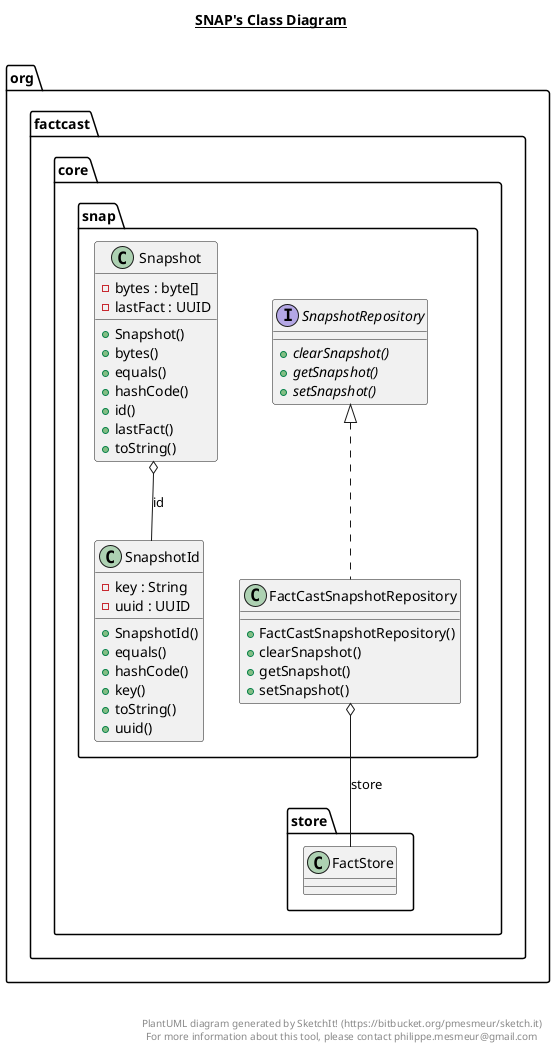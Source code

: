 @startuml

title __SNAP's Class Diagram__\n

  namespace org.factcast.core {
    namespace snap {
      class org.factcast.core.snap.FactCastSnapshotRepository {
          + FactCastSnapshotRepository()
          + clearSnapshot()
          + getSnapshot()
          + setSnapshot()
      }
    }
  }
  

  namespace org.factcast.core {
    namespace snap {
      class org.factcast.core.snap.Snapshot {
          - bytes : byte[]
          - lastFact : UUID
          + Snapshot()
          + bytes()
          + equals()
          + hashCode()
          + id()
          + lastFact()
          + toString()
      }
    }
  }
  

  namespace org.factcast.core {
    namespace snap {
      class org.factcast.core.snap.SnapshotId {
          - key : String
          - uuid : UUID
          + SnapshotId()
          + equals()
          + hashCode()
          + key()
          + toString()
          + uuid()
      }
    }
  }
  

  namespace org.factcast.core {
    namespace snap {
      interface org.factcast.core.snap.SnapshotRepository {
          {abstract} + clearSnapshot()
          {abstract} + getSnapshot()
          {abstract} + setSnapshot()
      }
    }
  }
  

  org.factcast.core.snap.FactCastSnapshotRepository .up.|> org.factcast.core.snap.SnapshotRepository
  org.factcast.core.snap.FactCastSnapshotRepository o-- org.factcast.core.store.FactStore : store
  org.factcast.core.snap.Snapshot o-- org.factcast.core.snap.SnapshotId : id


right footer


PlantUML diagram generated by SketchIt! (https://bitbucket.org/pmesmeur/sketch.it)
For more information about this tool, please contact philippe.mesmeur@gmail.com
endfooter

@enduml
